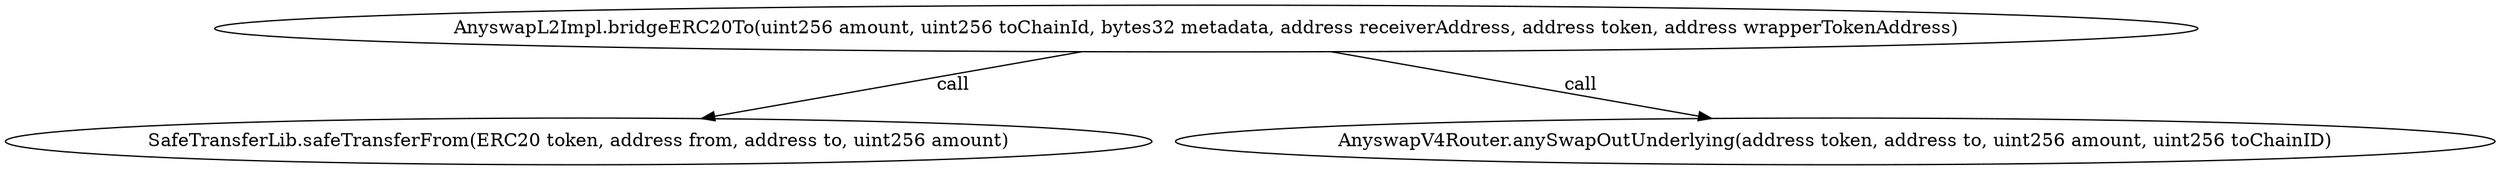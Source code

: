 digraph "" {
	graph [bb="0,0,1612.1,124.8"];
	node [label="\N"];
	"AnyswapL2Impl.bridgeERC20To(uint256 amount, uint256 toChainId, bytes32 metadata, address receiverAddress, address token, address \
wrapperTokenAddress)"	 [height=0.5,
		pos="776.03,106.8",
		width=17.73];
	"SafeTransferLib.safeTransferFrom(ERC20 token, address from, address to, uint256 amount)"	 [height=0.5,
		pos="369.03,18",
		width=10.251];
	"AnyswapL2Impl.bridgeERC20To(uint256 amount, uint256 toChainId, bytes32 metadata, address receiverAddress, address token, address \
wrapperTokenAddress)" -> "SafeTransferLib.safeTransferFrom(ERC20 token, address from, address to, uint256 amount)" [key=call,
	label=" call",
	lp="620.88,62.4",
	pos="e,449.73,35.607 694.15,88.937 626.34,74.141 530.07,53.136 459.89,37.824"];
"AnyswapV4Router.anySwapOutUnderlying(address token, address to, uint256 amount, uint256 toChainID)" [height=0.5,
	pos="1184,18",
	width=11.891];
"AnyswapL2Impl.bridgeERC20To(uint256 amount, uint256 toChainId, bytes32 metadata, address receiverAddress, address token, address \
wrapperTokenAddress)" -> "AnyswapV4Router.anySwapOutUnderlying(address token, address to, uint256 amount, uint256 toChainID)" [key=call,
label=" call",
lp="1028.9,62.4",
pos="e,1102.8,35.683 858.1,88.937 925.97,74.165 1022.3,53.204 1092.6,37.899"];
}
